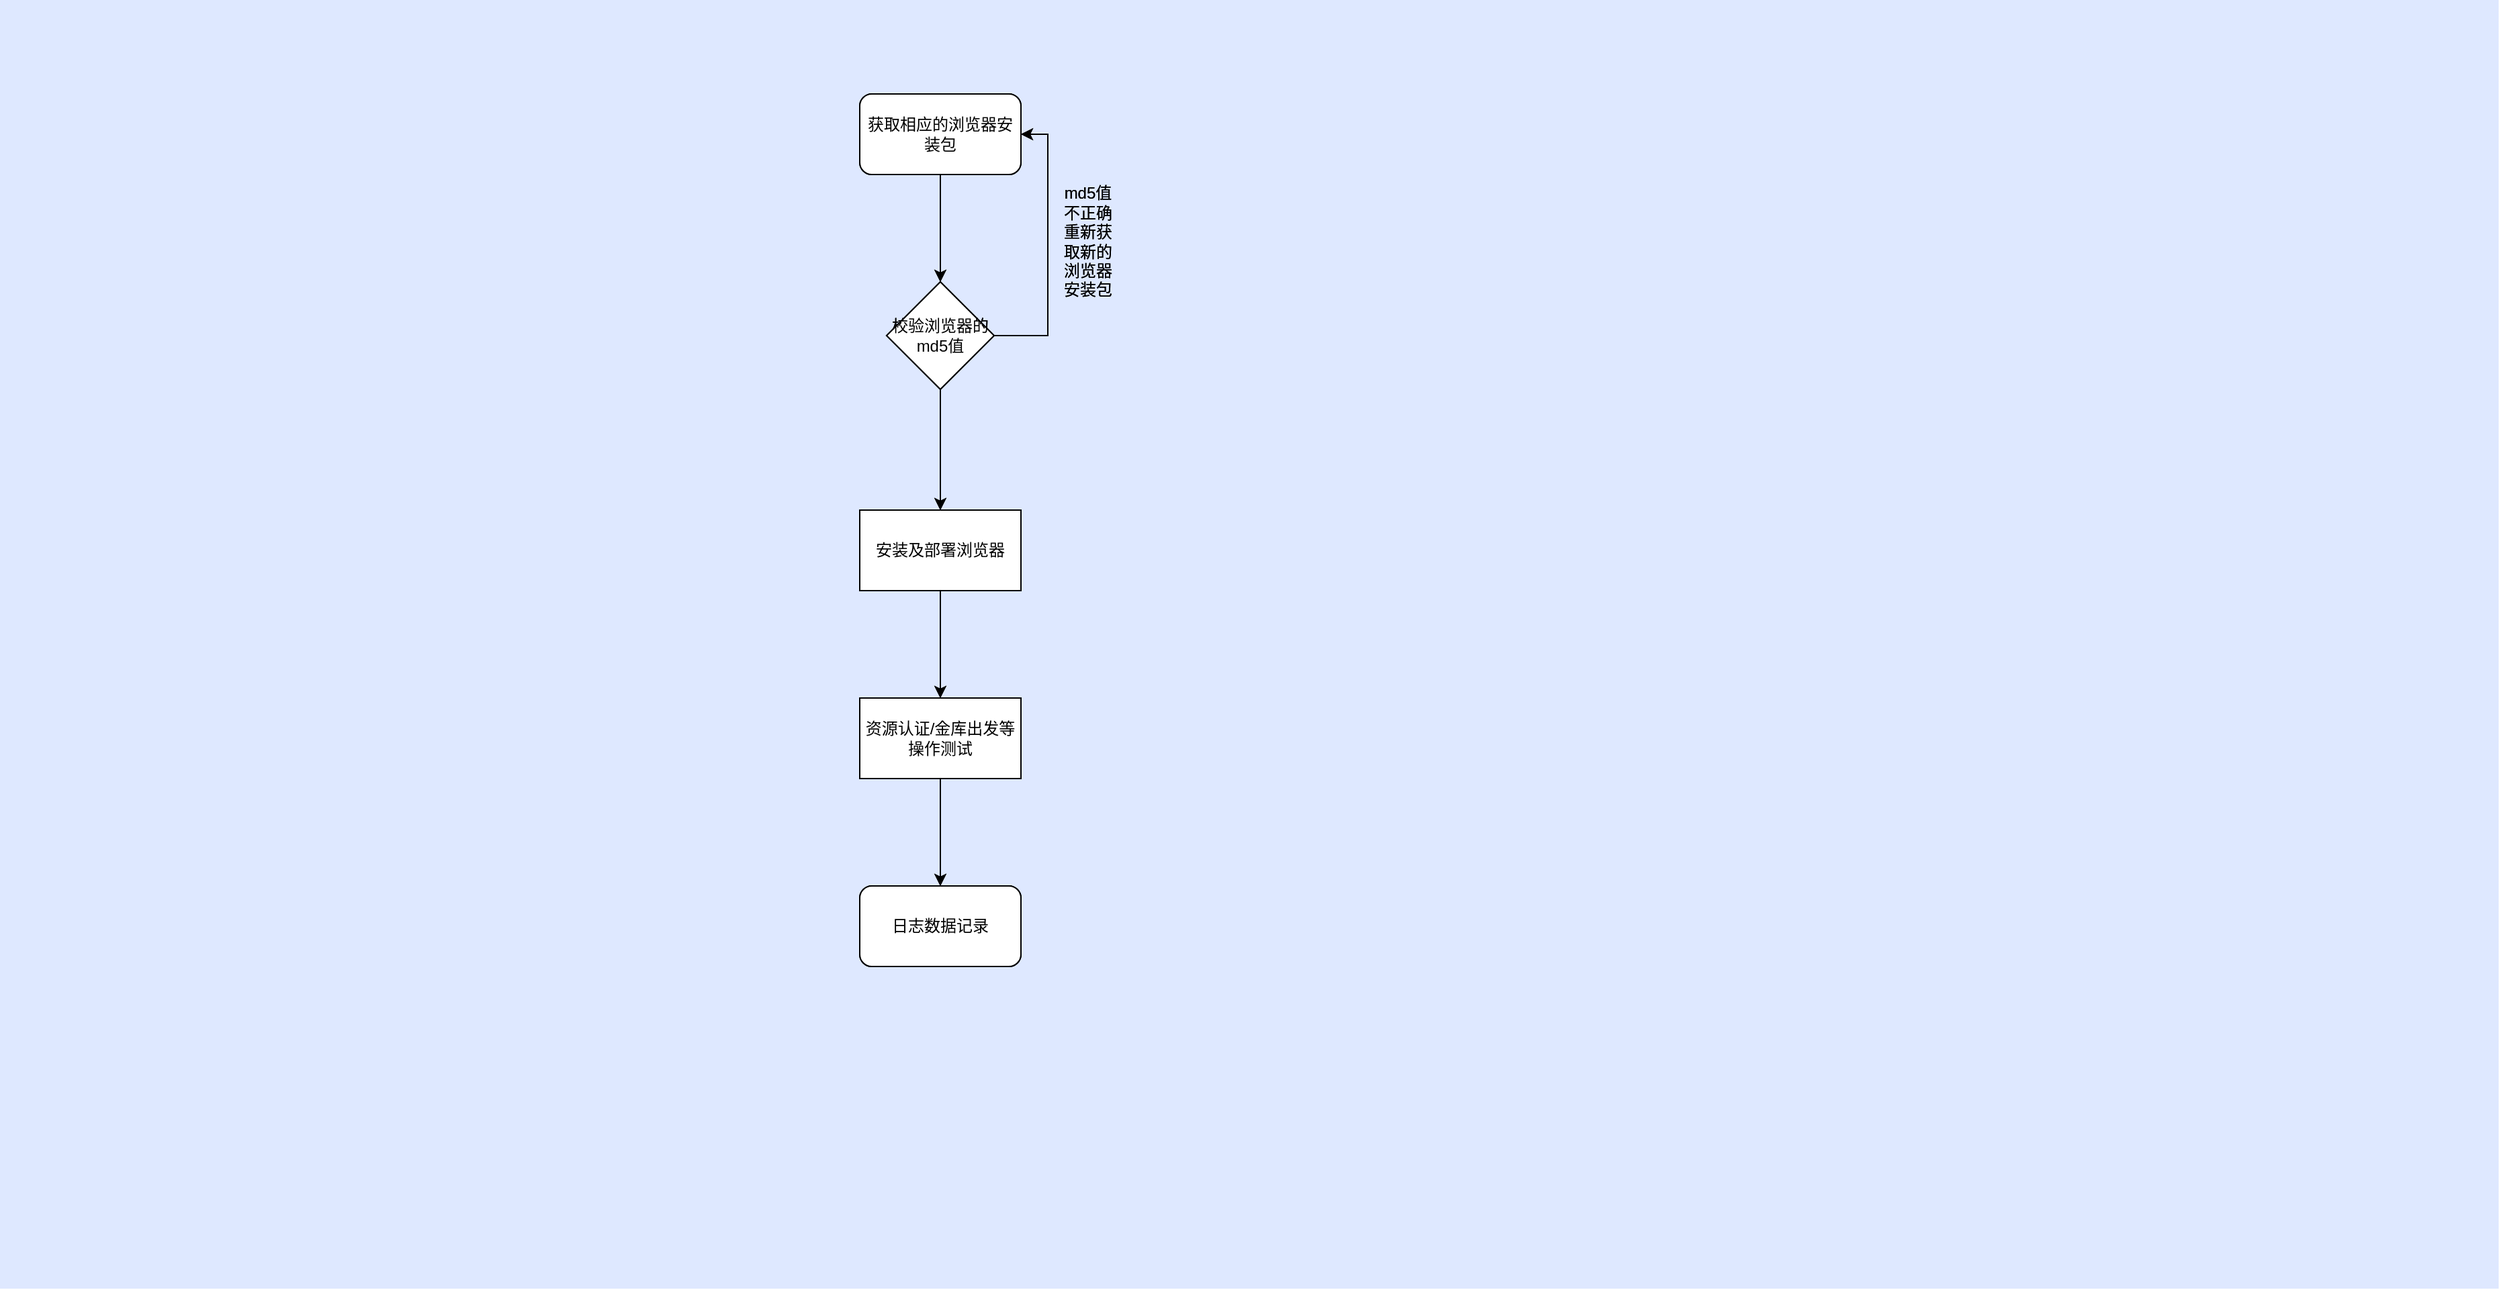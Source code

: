 <mxfile version="14.9.3" type="github">
  <diagram name="Page-1" id="9361dd3d-8414-5efd-6122-117bd74ce7a7">
    <mxGraphModel dx="1268" dy="825" grid="1" gridSize="10" guides="1" tooltips="1" connect="1" arrows="1" fold="1" page="0" pageScale="1.5" pageWidth="826" pageHeight="1169" background="none" math="0" shadow="0">
      <root>
        <mxCell id="0" />
        <mxCell id="1" parent="0" />
        <mxCell id="69" value="" style="fillColor=#DEE8FF;strokeColor=none" parent="1" vertex="1">
          <mxGeometry x="-310" y="-200" width="1860" height="960" as="geometry" />
        </mxCell>
        <mxCell id="dmOB2V84UiR74X63JVFV-94" value="" style="edgeStyle=orthogonalEdgeStyle;rounded=0;orthogonalLoop=1;jettySize=auto;html=1;" edge="1" parent="1" source="dmOB2V84UiR74X63JVFV-92">
          <mxGeometry relative="1" as="geometry">
            <mxPoint x="390" y="10" as="targetPoint" />
          </mxGeometry>
        </mxCell>
        <mxCell id="dmOB2V84UiR74X63JVFV-92" value="获取相应的浏览器安装包" style="rounded=1;whiteSpace=wrap;html=1;" vertex="1" parent="1">
          <mxGeometry x="330" y="-130" width="120" height="60" as="geometry" />
        </mxCell>
        <mxCell id="dmOB2V84UiR74X63JVFV-98" style="edgeStyle=orthogonalEdgeStyle;rounded=0;orthogonalLoop=1;jettySize=auto;html=1;entryX=1;entryY=0.5;entryDx=0;entryDy=0;" edge="1" parent="1" source="dmOB2V84UiR74X63JVFV-97" target="dmOB2V84UiR74X63JVFV-92">
          <mxGeometry relative="1" as="geometry">
            <Array as="points">
              <mxPoint x="470" y="50" />
              <mxPoint x="470" y="-100" />
            </Array>
          </mxGeometry>
        </mxCell>
        <mxCell id="dmOB2V84UiR74X63JVFV-101" value="" style="edgeStyle=orthogonalEdgeStyle;rounded=0;orthogonalLoop=1;jettySize=auto;html=1;" edge="1" parent="1" source="dmOB2V84UiR74X63JVFV-97" target="dmOB2V84UiR74X63JVFV-100">
          <mxGeometry relative="1" as="geometry" />
        </mxCell>
        <mxCell id="dmOB2V84UiR74X63JVFV-97" value="&lt;span&gt;校验浏览器的md5值&lt;/span&gt;" style="rhombus;whiteSpace=wrap;html=1;" vertex="1" parent="1">
          <mxGeometry x="350" y="10" width="80" height="80" as="geometry" />
        </mxCell>
        <mxCell id="dmOB2V84UiR74X63JVFV-99" value="md5值不正确重新获取新的浏览器安装包" style="text;html=1;strokeColor=none;fillColor=none;align=center;verticalAlign=middle;whiteSpace=wrap;rounded=0;" vertex="1" parent="1">
          <mxGeometry x="480" y="-90" width="40" height="140" as="geometry" />
        </mxCell>
        <mxCell id="dmOB2V84UiR74X63JVFV-103" value="" style="edgeStyle=orthogonalEdgeStyle;rounded=0;orthogonalLoop=1;jettySize=auto;html=1;" edge="1" parent="1" source="dmOB2V84UiR74X63JVFV-100" target="dmOB2V84UiR74X63JVFV-102">
          <mxGeometry relative="1" as="geometry" />
        </mxCell>
        <mxCell id="dmOB2V84UiR74X63JVFV-100" value="安装及部署浏览器" style="whiteSpace=wrap;html=1;" vertex="1" parent="1">
          <mxGeometry x="330" y="180" width="120" height="60" as="geometry" />
        </mxCell>
        <mxCell id="dmOB2V84UiR74X63JVFV-105" value="" style="edgeStyle=orthogonalEdgeStyle;rounded=0;orthogonalLoop=1;jettySize=auto;html=1;" edge="1" parent="1" source="dmOB2V84UiR74X63JVFV-102">
          <mxGeometry relative="1" as="geometry">
            <mxPoint x="390" y="460" as="targetPoint" />
          </mxGeometry>
        </mxCell>
        <mxCell id="dmOB2V84UiR74X63JVFV-102" value="资源认证/金库出发等操作测试" style="whiteSpace=wrap;html=1;" vertex="1" parent="1">
          <mxGeometry x="330" y="320" width="120" height="60" as="geometry" />
        </mxCell>
        <mxCell id="dmOB2V84UiR74X63JVFV-106" value="日志数据记录" style="rounded=1;whiteSpace=wrap;html=1;" vertex="1" parent="1">
          <mxGeometry x="330" y="460" width="120" height="60" as="geometry" />
        </mxCell>
        <mxCell id="dmOB2V84UiR74X63JVFV-107" value="" style="edgeStyle=orthogonalEdgeStyle;rounded=0;orthogonalLoop=1;jettySize=auto;html=1;" edge="1" source="dmOB2V84UiR74X63JVFV-108" parent="1">
          <mxGeometry relative="1" as="geometry">
            <mxPoint x="390" y="10" as="targetPoint" />
          </mxGeometry>
        </mxCell>
        <mxCell id="dmOB2V84UiR74X63JVFV-108" value="获取相应的浏览器安装包" style="rounded=1;whiteSpace=wrap;html=1;" vertex="1" parent="1">
          <mxGeometry x="330" y="-130" width="120" height="60" as="geometry" />
        </mxCell>
        <mxCell id="dmOB2V84UiR74X63JVFV-109" style="edgeStyle=orthogonalEdgeStyle;rounded=0;orthogonalLoop=1;jettySize=auto;html=1;entryX=1;entryY=0.5;entryDx=0;entryDy=0;" edge="1" source="dmOB2V84UiR74X63JVFV-111" target="dmOB2V84UiR74X63JVFV-108" parent="1">
          <mxGeometry relative="1" as="geometry">
            <Array as="points">
              <mxPoint x="470" y="50" />
              <mxPoint x="470" y="-100" />
            </Array>
          </mxGeometry>
        </mxCell>
        <mxCell id="dmOB2V84UiR74X63JVFV-110" value="" style="edgeStyle=orthogonalEdgeStyle;rounded=0;orthogonalLoop=1;jettySize=auto;html=1;" edge="1" source="dmOB2V84UiR74X63JVFV-111" target="dmOB2V84UiR74X63JVFV-114" parent="1">
          <mxGeometry relative="1" as="geometry" />
        </mxCell>
        <mxCell id="dmOB2V84UiR74X63JVFV-111" value="&lt;span&gt;校验浏览器的md5值&lt;/span&gt;" style="rhombus;whiteSpace=wrap;html=1;" vertex="1" parent="1">
          <mxGeometry x="350" y="10" width="80" height="80" as="geometry" />
        </mxCell>
        <mxCell id="dmOB2V84UiR74X63JVFV-112" value="md5值不正确重新获取新的浏览器安装包" style="text;html=1;strokeColor=none;fillColor=none;align=center;verticalAlign=middle;whiteSpace=wrap;rounded=0;" vertex="1" parent="1">
          <mxGeometry x="480" y="-90" width="40" height="140" as="geometry" />
        </mxCell>
        <mxCell id="dmOB2V84UiR74X63JVFV-113" value="" style="edgeStyle=orthogonalEdgeStyle;rounded=0;orthogonalLoop=1;jettySize=auto;html=1;" edge="1" source="dmOB2V84UiR74X63JVFV-114" target="dmOB2V84UiR74X63JVFV-116" parent="1">
          <mxGeometry relative="1" as="geometry" />
        </mxCell>
        <mxCell id="dmOB2V84UiR74X63JVFV-114" value="安装及部署浏览器" style="whiteSpace=wrap;html=1;" vertex="1" parent="1">
          <mxGeometry x="330" y="180" width="120" height="60" as="geometry" />
        </mxCell>
        <mxCell id="dmOB2V84UiR74X63JVFV-115" value="" style="edgeStyle=orthogonalEdgeStyle;rounded=0;orthogonalLoop=1;jettySize=auto;html=1;" edge="1" source="dmOB2V84UiR74X63JVFV-116" parent="1">
          <mxGeometry relative="1" as="geometry">
            <mxPoint x="390" y="460" as="targetPoint" />
          </mxGeometry>
        </mxCell>
        <mxCell id="dmOB2V84UiR74X63JVFV-116" value="资源认证/金库出发等操作测试" style="whiteSpace=wrap;html=1;" vertex="1" parent="1">
          <mxGeometry x="330" y="320" width="120" height="60" as="geometry" />
        </mxCell>
        <mxCell id="dmOB2V84UiR74X63JVFV-117" value="日志数据记录" style="rounded=1;whiteSpace=wrap;html=1;" vertex="1" parent="1">
          <mxGeometry x="330" y="460" width="120" height="60" as="geometry" />
        </mxCell>
      </root>
    </mxGraphModel>
  </diagram>
</mxfile>
